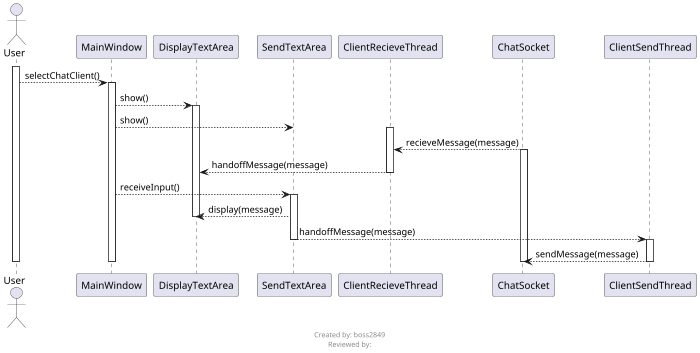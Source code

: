 @startuml
scale max 700 width
hide circle

footer
Created by: boss2849
Reviewed by:
endfooter

actor User
activate User
User --> MainWindow : selectChatClient()
activate MainWindow

MainWindow --> DisplayTextArea : show()
activate DisplayTextArea
MainWindow --> SendTextArea : show()

activate ClientRecieveThread
ClientRecieveThread <-- ChatSocket : recieveMessage(message)
activate ChatSocket

DisplayTextArea <-- ClientRecieveThread : handoffMessage(message)
deactivate ClientRecieveThread

MainWindow --> SendTextArea : receiveInput()
activate SendTextArea
SendTextArea --> DisplayTextArea : display(message)
deactivate DisplayTextArea
SendTextArea --> ClientSendThread : handoffMessage(message)
deactivate SendTextArea
activate ClientSendThread
ClientSendThread --> ChatSocket : sendMessage(message)
deactivate ClientSendThread

deactivate MainWindow
deactivate User
deactivate ChatSocket

@enduml